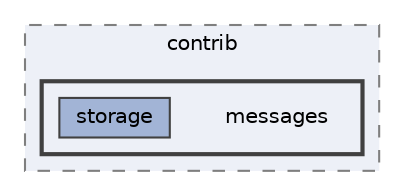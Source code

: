 digraph "C:/Users/LukeMabie/documents/Development/Password_Saver_Using_Django-master/venv/Lib/site-packages/django/contrib/messages"
{
 // LATEX_PDF_SIZE
  bgcolor="transparent";
  edge [fontname=Helvetica,fontsize=10,labelfontname=Helvetica,labelfontsize=10];
  node [fontname=Helvetica,fontsize=10,shape=box,height=0.2,width=0.4];
  compound=true
  subgraph clusterdir_3744c791f189b3312b781cb062a24638 {
    graph [ bgcolor="#edf0f7", pencolor="grey50", label="contrib", fontname=Helvetica,fontsize=10 style="filled,dashed", URL="dir_3744c791f189b3312b781cb062a24638.html",tooltip=""]
  subgraph clusterdir_6a27b171cef569c919ecfc2be75caa33 {
    graph [ bgcolor="#edf0f7", pencolor="grey25", label="", fontname=Helvetica,fontsize=10 style="filled,bold", URL="dir_6a27b171cef569c919ecfc2be75caa33.html",tooltip=""]
    dir_6a27b171cef569c919ecfc2be75caa33 [shape=plaintext, label="messages"];
  dir_f74e6ff308734a1da7b4fc45062fec39 [label="storage", fillcolor="#a2b4d6", color="grey25", style="filled", URL="dir_f74e6ff308734a1da7b4fc45062fec39.html",tooltip=""];
  }
  }
}
